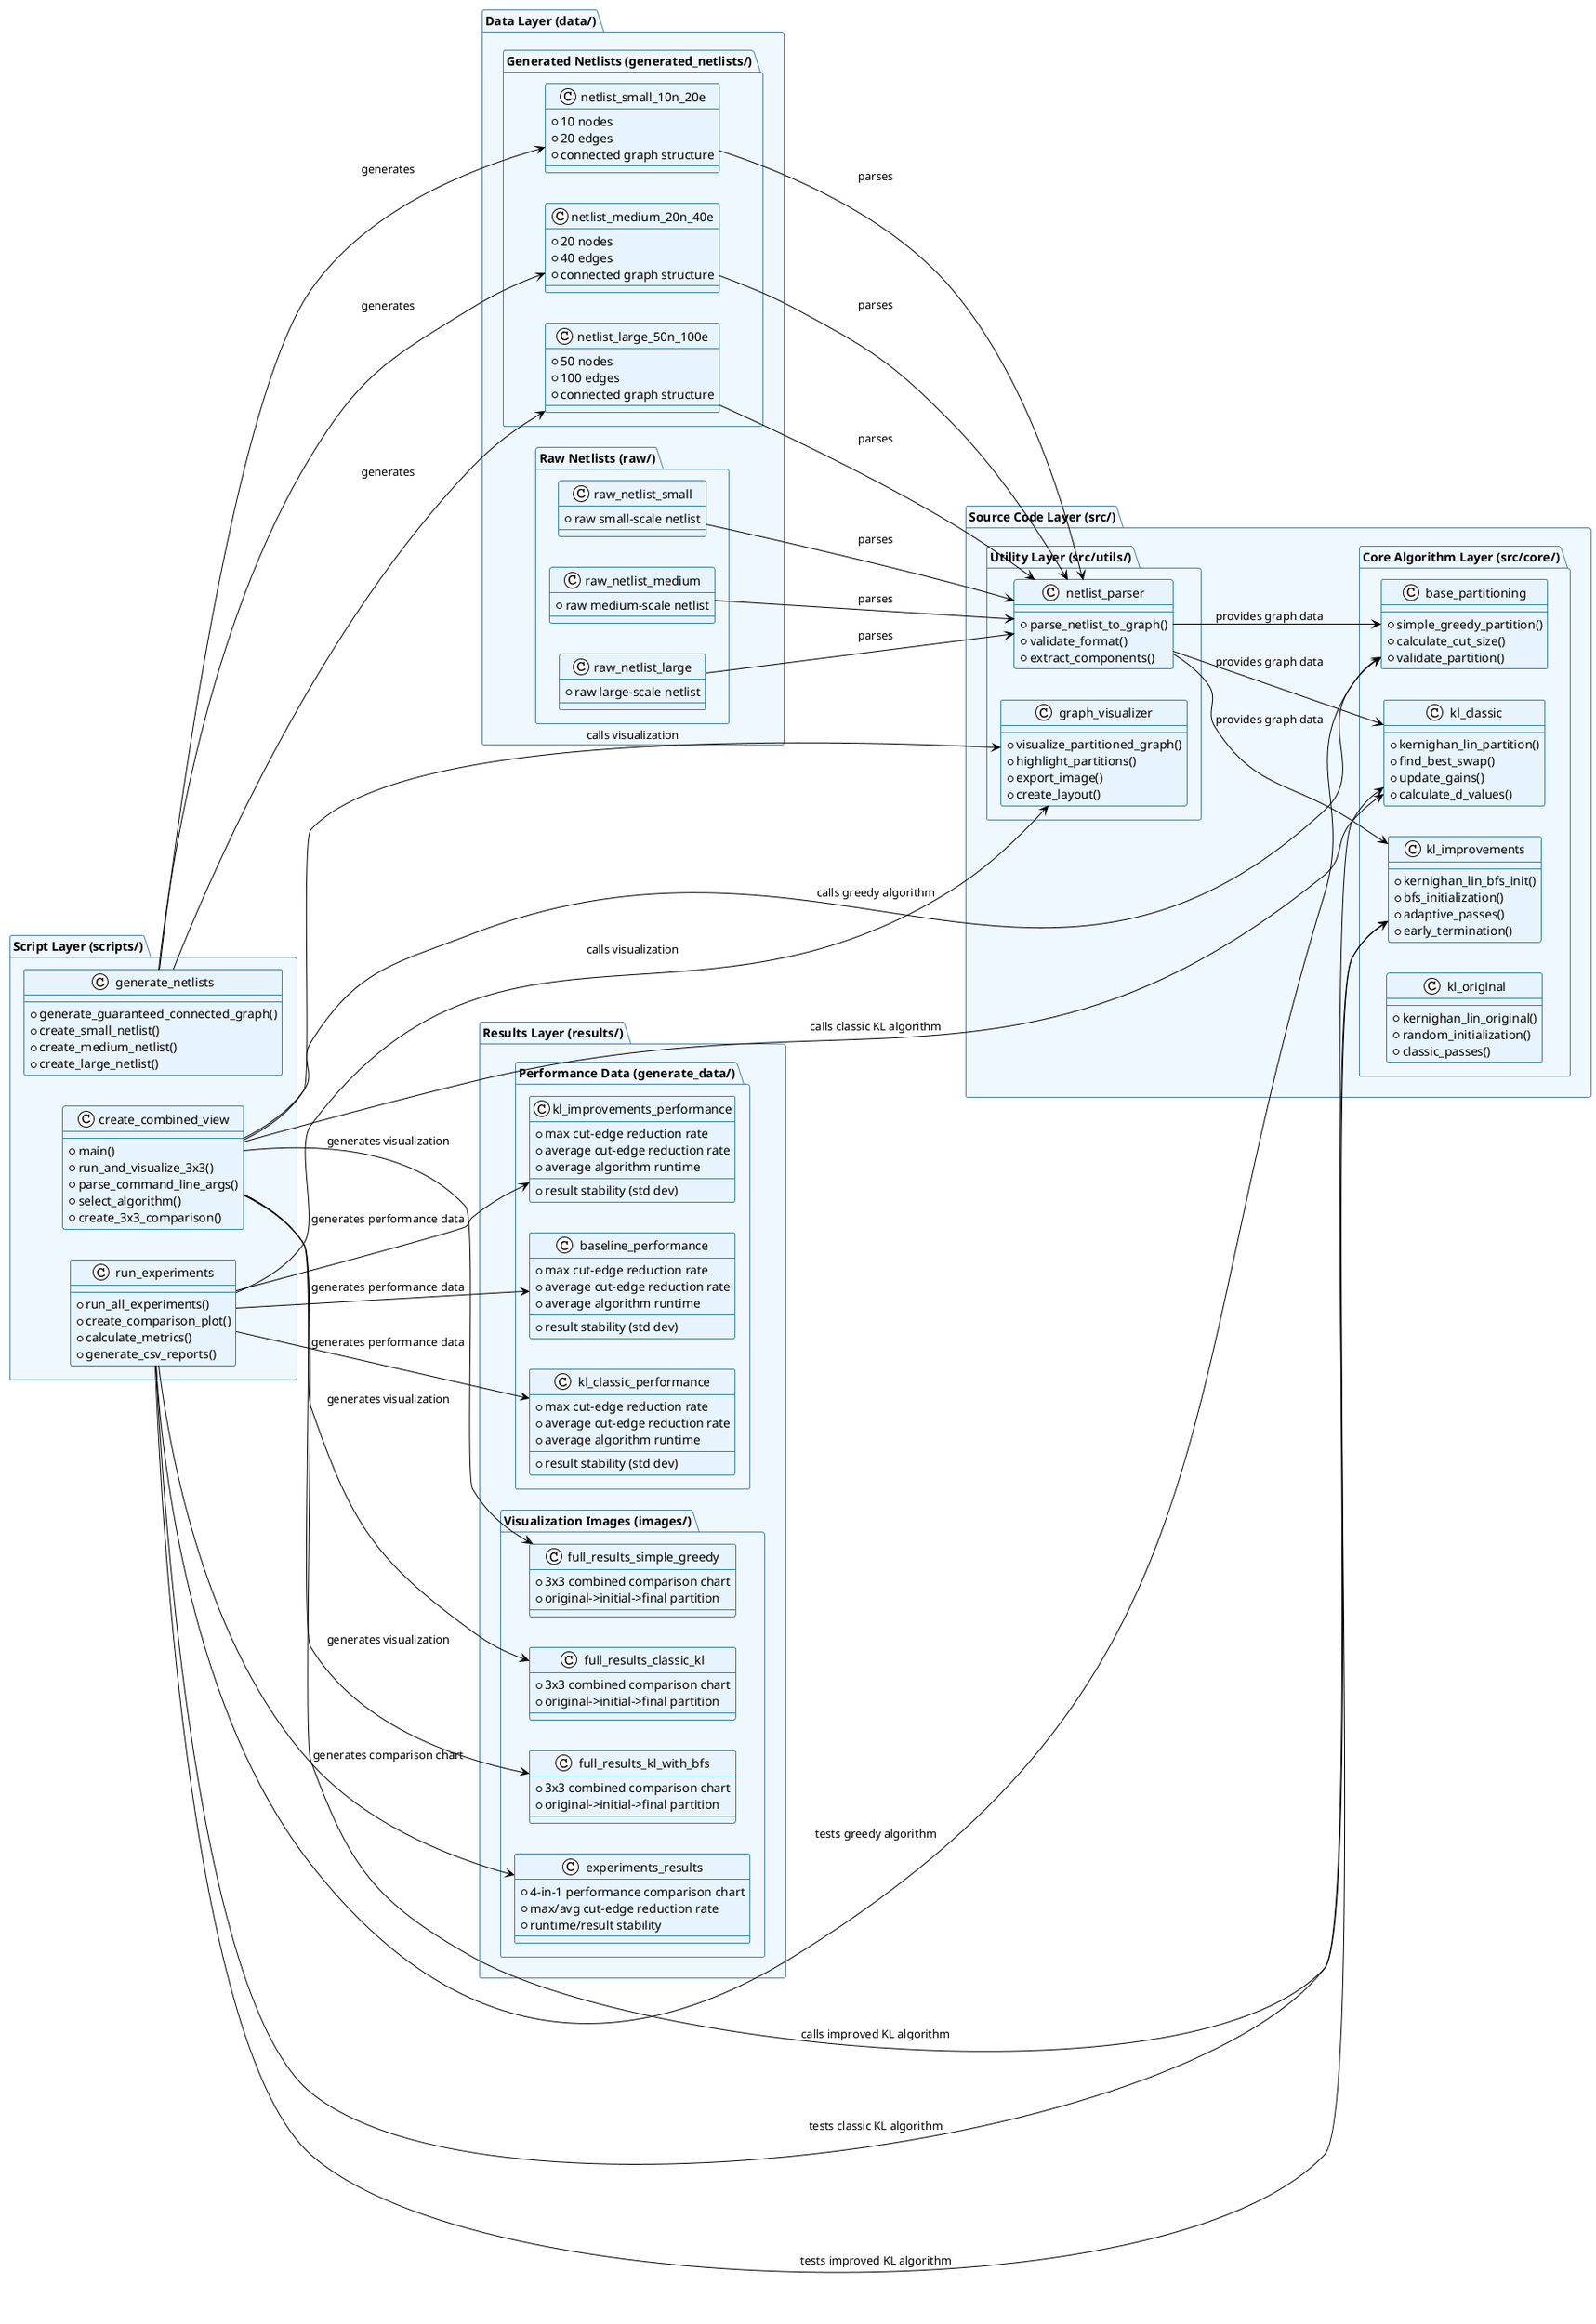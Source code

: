 @startuml EDA Circuit Partitioning Project Architecture

left to right direction

!theme plain
skinparam backgroundColor #FFFFFF
skinparam classBackgroundColor #E8F4FD
skinparam classBorderColor #2E86AB
skinparam packageBackgroundColor #F0F8FF
skinparam packageBorderColor #4682B4

package "Data Layer (data/)" {
    package "Generated Netlists (generated_netlists/)" {
        class netlist_small_10n_20e {
            +10 nodes
            +20 edges
            +connected graph structure
        }
        
        class netlist_medium_20n_40e {
            +20 nodes
            +40 edges
            +connected graph structure
        }
        
        class netlist_large_50n_100e {
            +50 nodes
            +100 edges
            +connected graph structure
        }
    }
    
    package "Raw Netlists (raw/)" {
        class raw_netlist_small {
            +raw small-scale netlist
        }
        
        class raw_netlist_medium {
            +raw medium-scale netlist
        }
        
        class raw_netlist_large {
            +raw large-scale netlist
        }
    }
}

package "Source Code Layer (src/)" {
    package "Utility Layer (src/utils/)" {
        class netlist_parser {
            +parse_netlist_to_graph()
            +validate_format()
            +extract_components()
        }
        
        class graph_visualizer {
            +visualize_partitioned_graph()
            +highlight_partitions()
            +export_image()
            +create_layout()
        }
    }

    package "Core Algorithm Layer (src/core/)" {
        class base_partitioning {
            +simple_greedy_partition()
            +calculate_cut_size()
            +validate_partition()
        }
        
        class kl_classic {
            +kernighan_lin_partition()
            +find_best_swap()
            +update_gains()
            +calculate_d_values()
        }
        
        class kl_improvements {
            +kernighan_lin_bfs_init()
            +bfs_initialization()
            +adaptive_passes()
            +early_termination()
        }
        
        class kl_original {
            +kernighan_lin_original()
            +random_initialization()
            +classic_passes()
        }
    }
}

package "Script Layer (scripts/)" {
    class generate_netlists {
        +generate_guaranteed_connected_graph()
        +create_small_netlist()
        +create_medium_netlist()
        +create_large_netlist()
    }
    
    class create_combined_view {
        +main()
        +run_and_visualize_3x3()
        +parse_command_line_args()
        +select_algorithm()
        +create_3x3_comparison()
    }
    
    class run_experiments {
        +run_all_experiments()
        +create_comparison_plot()
        +calculate_metrics()
        +generate_csv_reports()
    }
}

package "Results Layer (results/)" {
    package "Performance Data (generate_data/)" {
        class baseline_performance {
            +max cut-edge reduction rate
            +average cut-edge reduction rate
            +average algorithm runtime
            +result stability (std dev)
        }
        
        class kl_classic_performance {
            +max cut-edge reduction rate
            +average cut-edge reduction rate
            +average algorithm runtime
            +result stability (std dev)
        }
        
        class kl_improvements_performance {
            +max cut-edge reduction rate
            +average cut-edge reduction rate
            +average algorithm runtime
            +result stability (std dev)
        }
    }
    
    package "Visualization Images (images/)" {
        class full_results_simple_greedy {
            +3x3 combined comparison chart
            +original->initial->final partition
        }
        
        class full_results_classic_kl {
            +3x3 combined comparison chart
            +original->initial->final partition
        }
        
        class full_results_kl_with_bfs {
            +3x3 combined comparison chart
            +original->initial->final partition
        }
        
        class experiments_results {
            +4-in-1 performance comparison chart
            +max/avg cut-edge reduction rate
            +runtime/result stability
        }
    }
}

' Data flow relationships
generate_netlists --> netlist_small_10n_20e : generates
generate_netlists --> netlist_medium_20n_40e : generates
generate_netlists --> netlist_large_50n_100e : generates

' Parsing relationships
netlist_small_10n_20e --> netlist_parser : parses
netlist_medium_20n_40e --> netlist_parser : parses
netlist_large_50n_100e --> netlist_parser : parses
raw_netlist_small --> netlist_parser : parses
raw_netlist_medium --> netlist_parser : parses
raw_netlist_large --> netlist_parser : parses

' Algorithm call relationships
create_combined_view --> base_partitioning : calls greedy algorithm
create_combined_view --> kl_classic : calls classic KL algorithm
create_combined_view --> kl_improvements : calls improved KL algorithm
run_experiments --> base_partitioning : tests greedy algorithm
run_experiments --> kl_classic : tests classic KL algorithm
run_experiments --> kl_improvements : tests improved KL algorithm

' Visualization relationships
create_combined_view --> graph_visualizer : calls visualization
run_experiments --> graph_visualizer : calls visualization

' Result generation relationships
run_experiments --> baseline_performance : generates performance data
run_experiments --> kl_classic_performance : generates performance data
run_experiments --> kl_improvements_performance : generates performance data
create_combined_view --> full_results_simple_greedy : generates visualization
create_combined_view --> full_results_classic_kl : generates visualization
create_combined_view --> full_results_kl_with_bfs : generates visualization
run_experiments --> experiments_results : generates comparison chart

' Data transfer relationships
netlist_parser --> base_partitioning : provides graph data
netlist_parser --> kl_classic : provides graph data
netlist_parser --> kl_improvements : provides graph data

@enduml 